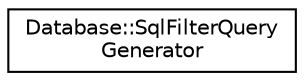 digraph "Graphical Class Hierarchy"
{
 // LATEX_PDF_SIZE
  edge [fontname="Helvetica",fontsize="10",labelfontname="Helvetica",labelfontsize="10"];
  node [fontname="Helvetica",fontsize="10",shape=record];
  rankdir="LR";
  Node0 [label="Database::SqlFilterQuery\lGenerator",height=0.2,width=0.4,color="black", fillcolor="white", style="filled",URL="$class_database_1_1_sql_filter_query_generator.html",tooltip=" "];
}
